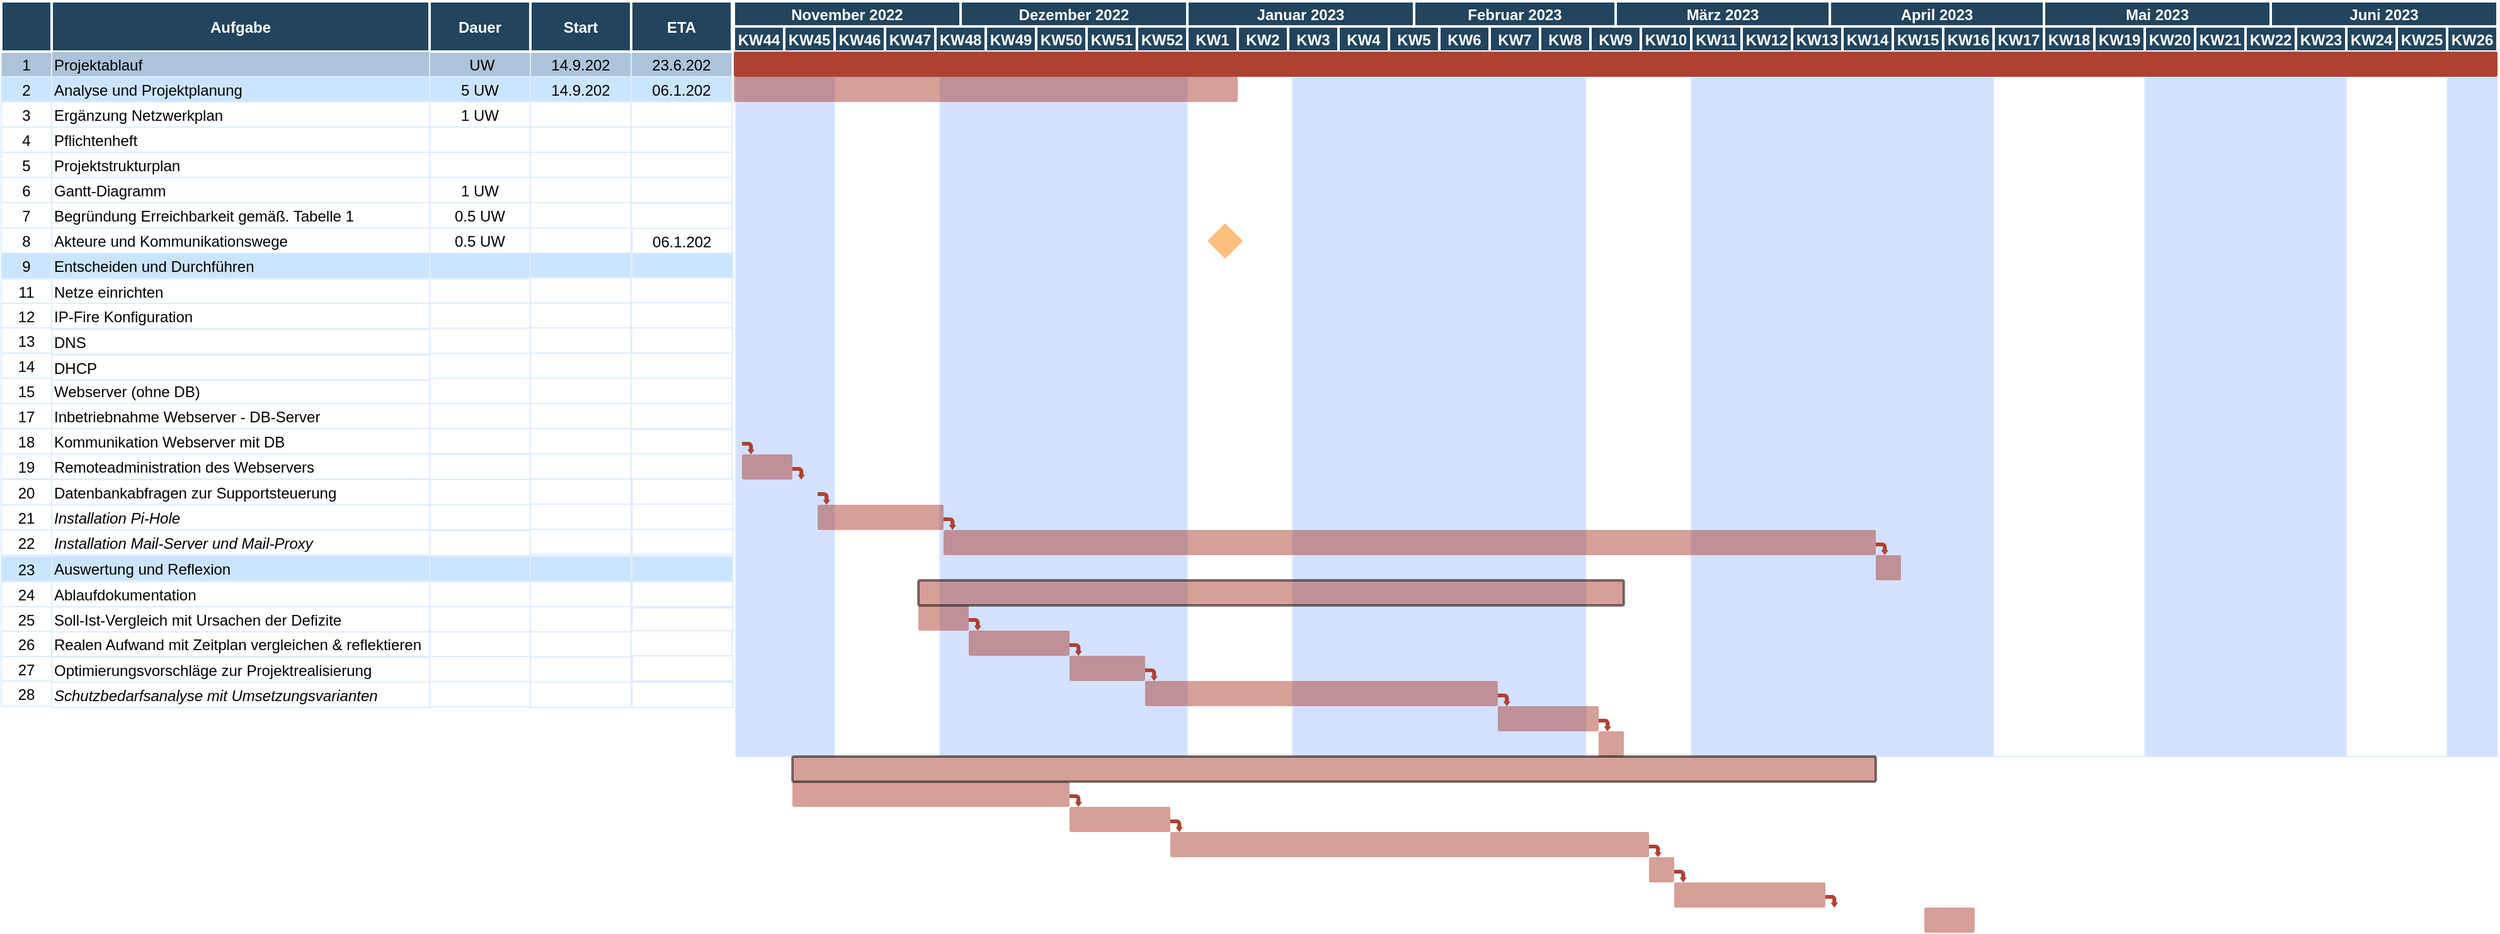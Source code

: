 <mxfile version="20.8.1" type="device"><diagram name="Page-1" id="8378b5f6-a2b2-b727-a746-972ab9d02e00"><mxGraphModel dx="903" dy="447" grid="1" gridSize="10" guides="1" tooltips="1" connect="0" arrows="1" fold="1" page="1" pageScale="1.5" pageWidth="1654" pageHeight="1169" background="none" math="0" shadow="0"><root><mxCell id="0"/><mxCell id="1" parent="0"/><mxCell id="nTNf6u4kwTVFO85k9VdG-494" value="" style="strokeColor=#DEEDFF" parent="1" vertex="1"><mxGeometry x="981.5" y="140" width="83.5" height="540" as="geometry"/></mxCell><mxCell id="nTNf6u4kwTVFO85k9VdG-495" value="" style="strokeColor=#DEEDFF;fillColor=#D4E1FF" parent="1" vertex="1"><mxGeometry x="1065" y="140" width="236.5" height="540" as="geometry"/></mxCell><mxCell id="nTNf6u4kwTVFO85k9VdG-498" value="" style="strokeColor=#DEEDFF" parent="1" vertex="1"><mxGeometry x="1298" y="140" width="83.5" height="540" as="geometry"/></mxCell><mxCell id="nTNf6u4kwTVFO85k9VdG-499" value="" style="strokeColor=#DEEDFF;fillColor=#D4E1FF" parent="1" vertex="1"><mxGeometry x="1381.5" y="140" width="240" height="540" as="geometry"/></mxCell><mxCell id="nTNf6u4kwTVFO85k9VdG-502" value="" style="strokeColor=#DEEDFF" parent="1" vertex="1"><mxGeometry x="1621.5" y="140" width="120" height="540" as="geometry"/></mxCell><mxCell id="nTNf6u4kwTVFO85k9VdG-503" value="" style="strokeColor=#DEEDFF;fillColor=#D4E1FF" parent="1" vertex="1"><mxGeometry x="1741.5" y="140" width="160" height="540" as="geometry"/></mxCell><mxCell id="nTNf6u4kwTVFO85k9VdG-504" value="" style="strokeColor=#DEEDFF" parent="1" vertex="1"><mxGeometry x="1901.5" y="140" width="80" height="540" as="geometry"/></mxCell><mxCell id="nTNf6u4kwTVFO85k9VdG-505" value="" style="strokeColor=#DEEDFF;fillColor=#D4E1FF" parent="1" vertex="1"><mxGeometry x="1981.5" y="140" width="40" height="540" as="geometry"/></mxCell><mxCell id="nTNf6u4kwTVFO85k9VdG-491" value="" style="strokeColor=#DEEDFF;fillColor=#D4E1FF" parent="1" vertex="1"><mxGeometry x="785" y="140" width="196.5" height="540" as="geometry"/></mxCell><mxCell id="198" value="" style="strokeColor=#DEEDFF;fillColor=#D4E1FF" parent="1" vertex="1"><mxGeometry x="623" y="140" width="78.5" height="540" as="geometry"/></mxCell><mxCell id="63" value="1" style="strokeColor=#DEEDFF;fillColor=#ADC3D9" parent="1" vertex="1"><mxGeometry x="40" y="120" width="40" height="20" as="geometry"/></mxCell><mxCell id="64" value="Projektablauf" style="align=left;strokeColor=#DEEDFF;fillColor=#ADC3D9" parent="1" vertex="1"><mxGeometry x="80" y="120" width="280" height="20" as="geometry"/></mxCell><mxCell id="65" value=" UW" style="strokeColor=#DEEDFF;fillColor=#ADC3D9" parent="1" vertex="1"><mxGeometry x="380.0" y="120" width="80.0" height="20" as="geometry"/></mxCell><mxCell id="66" value="14.9.202" style="strokeColor=#DEEDFF;fillColor=#ADC3D9" parent="1" vertex="1"><mxGeometry x="460.0" y="120" width="80.0" height="20" as="geometry"/></mxCell><mxCell id="67" value="23.6.202" style="strokeColor=#DEEDFF;fillColor=#ADC3D9" parent="1" vertex="1"><mxGeometry x="540.0" y="120.0" width="80.0" height="20" as="geometry"/></mxCell><mxCell id="69" value="2" style="strokeColor=#DEEDFF;fillColor=#CCE5FF" parent="1" vertex="1"><mxGeometry x="40.0" y="140.0" width="40" height="20" as="geometry"/></mxCell><mxCell id="71" value="5 UW" style="strokeColor=#DEEDFF;fillColor=#CCE5FF" parent="1" vertex="1"><mxGeometry x="380.0" y="140.0" width="80.0" height="20" as="geometry"/></mxCell><mxCell id="72" value="14.9.202" style="strokeColor=#DEEDFF;fillColor=#CCE5FF" parent="1" vertex="1"><mxGeometry x="460.0" y="140.0" width="80.0" height="20" as="geometry"/></mxCell><mxCell id="73" value="06.1.202" style="strokeColor=#DEEDFF;fillColor=#CCE5FF" parent="1" vertex="1"><mxGeometry x="540.0" y="140.0" width="80.0" height="20" as="geometry"/></mxCell><mxCell id="74" value="3" style="strokeColor=#DEEDFF" parent="1" vertex="1"><mxGeometry x="40.0" y="160.0" width="40" height="20" as="geometry"/></mxCell><mxCell id="76" value="1 UW" style="strokeColor=#DEEDFF" parent="1" vertex="1"><mxGeometry x="380.0" y="160.0" width="80.0" height="20" as="geometry"/></mxCell><mxCell id="77" value="" style="strokeColor=#DEEDFF" parent="1" vertex="1"><mxGeometry x="460.0" y="160.0" width="80.0" height="20" as="geometry"/></mxCell><mxCell id="78" value="" style="strokeColor=#DEEDFF" parent="1" vertex="1"><mxGeometry x="540.0" y="359.5" width="80.0" height="20" as="geometry"/></mxCell><mxCell id="79" value="4" style="strokeColor=#DEEDFF" parent="1" vertex="1"><mxGeometry x="40" y="180.0" width="40" height="20" as="geometry"/></mxCell><mxCell id="81" value="" style="strokeColor=#DEEDFF" parent="1" vertex="1"><mxGeometry x="380.0" y="180.0" width="80.0" height="20" as="geometry"/></mxCell><mxCell id="82" value="" style="strokeColor=#DEEDFF" parent="1" vertex="1"><mxGeometry x="460.0" y="180.0" width="80.0" height="20" as="geometry"/></mxCell><mxCell id="83" value="" style="strokeColor=#DEEDFF" parent="1" vertex="1"><mxGeometry x="540.0" y="379.5" width="80.0" height="20" as="geometry"/></mxCell><mxCell id="84" value="5" style="strokeColor=#DEEDFF" parent="1" vertex="1"><mxGeometry x="40.0" y="200.0" width="40" height="20" as="geometry"/></mxCell><mxCell id="86" value="" style="strokeColor=#DEEDFF" parent="1" vertex="1"><mxGeometry x="380.0" y="200.0" width="80.0" height="20" as="geometry"/></mxCell><mxCell id="89" value="6" style="strokeColor=#DEEDFF" parent="1" vertex="1"><mxGeometry x="40.0" y="220.0" width="40" height="20" as="geometry"/></mxCell><mxCell id="91" value="1 UW" style="strokeColor=#DEEDFF" parent="1" vertex="1"><mxGeometry x="380.0" y="220.0" width="80.0" height="20" as="geometry"/></mxCell><mxCell id="93" value="" style="strokeColor=#DEEDFF" parent="1" vertex="1"><mxGeometry x="540.0" y="399.5" width="80.0" height="20" as="geometry"/></mxCell><mxCell id="94" value="7" style="strokeColor=#DEEDFF" parent="1" vertex="1"><mxGeometry x="40.0" y="240.0" width="40" height="20" as="geometry"/></mxCell><mxCell id="96" value="0.5 UW" style="strokeColor=#DEEDFF" parent="1" vertex="1"><mxGeometry x="380.0" y="260.0" width="80.0" height="20" as="geometry"/></mxCell><mxCell id="97" value="" style="strokeColor=#DEEDFF" parent="1" vertex="1"><mxGeometry x="460.0" y="220.0" width="80.0" height="20" as="geometry"/></mxCell><mxCell id="98" value="" style="strokeColor=#DEEDFF" parent="1" vertex="1"><mxGeometry x="540.0" y="420.0" width="80.0" height="20" as="geometry"/></mxCell><mxCell id="99" value="8" style="strokeColor=#DEEDFF" parent="1" vertex="1"><mxGeometry x="40.0" y="260.0" width="40" height="20" as="geometry"/></mxCell><mxCell id="101" value="0.5 UW" style="strokeColor=#DEEDFF" parent="1" vertex="1"><mxGeometry x="380.0" y="240.0" width="80.0" height="20" as="geometry"/></mxCell><mxCell id="102" value="" style="strokeColor=#DEEDFF" parent="1" vertex="1"><mxGeometry x="460.0" y="260.0" width="80.0" height="20" as="geometry"/></mxCell><mxCell id="103" value="" style="strokeColor=#DEEDFF" parent="1" vertex="1"><mxGeometry x="540.0" y="439.5" width="80.0" height="20" as="geometry"/></mxCell><mxCell id="104" value="9" style="strokeColor=#DEEDFF;fillColor=#CCE5FF" parent="1" vertex="1"><mxGeometry x="40.0" y="280.0" width="40" height="20" as="geometry"/></mxCell><mxCell id="106" value="" style="strokeColor=#DEEDFF;fillColor=#CCE5FF" parent="1" vertex="1"><mxGeometry x="380.0" y="280.0" width="80.0" height="20" as="geometry"/></mxCell><mxCell id="114" value="11" style="strokeColor=#DEEDFF" parent="1" vertex="1"><mxGeometry x="40.0" y="300.5" width="40" height="20" as="geometry"/></mxCell><mxCell id="116" value="" style="strokeColor=#DEEDFF" parent="1" vertex="1"><mxGeometry x="540.0" y="299.75" width="80.0" height="20" as="geometry"/></mxCell><mxCell id="119" value="12" style="strokeColor=#DEEDFF" parent="1" vertex="1"><mxGeometry x="40.0" y="320.0" width="40" height="20" as="geometry"/></mxCell><mxCell id="121" value="" style="strokeColor=#DEEDFF" parent="1" vertex="1"><mxGeometry x="540.0" y="319.5" width="80.0" height="20" as="geometry"/></mxCell><mxCell id="124" value="13" style="strokeColor=#DEEDFF" parent="1" vertex="1"><mxGeometry x="40.0" y="339.5" width="40" height="20" as="geometry"/></mxCell><mxCell id="126" value="" style="strokeColor=#DEEDFF" parent="1" vertex="1"><mxGeometry x="540.37" y="339.5" width="80.0" height="20" as="geometry"/></mxCell><mxCell id="129" value="14" style="strokeColor=#DEEDFF" parent="1" vertex="1"><mxGeometry x="40.0" y="359.5" width="40" height="20" as="geometry"/></mxCell><mxCell id="134" value="15" style="strokeColor=#DEEDFF;fillColor=#FFFFFF" parent="1" vertex="1"><mxGeometry x="40.0" y="379.5" width="40" height="20" as="geometry"/></mxCell><mxCell id="135" value="Webserver (ohne DB)" style="align=left;strokeColor=#DEEDFF;fillColor=#FFFFFF" parent="1" vertex="1"><mxGeometry x="80" y="379.5" width="300" height="20" as="geometry"/></mxCell><mxCell id="140" value="Auswertung und Reflexion" style="align=left;strokeColor=#DEEDFF;fillColor=#CCE5FF;" parent="1" vertex="1"><mxGeometry x="80" y="520.5" width="300" height="20" as="geometry"/></mxCell><mxCell id="144" value="17" style="strokeColor=#DEEDFF" parent="1" vertex="1"><mxGeometry x="40" y="399.5" width="40" height="20" as="geometry"/></mxCell><mxCell id="145" value="Inbetriebnahme Webserver - DB-Server" style="align=left;strokeColor=#DEEDFF" parent="1" vertex="1"><mxGeometry x="80" y="399.5" width="300" height="20" as="geometry"/></mxCell><mxCell id="154" value="19" style="strokeColor=#DEEDFF" parent="1" vertex="1"><mxGeometry x="40.0" y="439.5" width="40" height="20" as="geometry"/></mxCell><mxCell id="155" value="Remoteadministration des Webservers" style="align=left;strokeColor=#DEEDFF" parent="1" vertex="1"><mxGeometry x="80" y="439.5" width="300" height="20" as="geometry"/></mxCell><mxCell id="159" value="20" style="strokeColor=#DEEDFF" parent="1" vertex="1"><mxGeometry x="40" y="460" width="40" height="20" as="geometry"/></mxCell><mxCell id="160" value="Datenbankabfragen zur Supportsteuerung" style="align=left;strokeColor=#DEEDFF" parent="1" vertex="1"><mxGeometry x="80" y="460" width="300" height="20" as="geometry"/></mxCell><mxCell id="164" value="21" style="strokeColor=#DEEDFF" parent="1" vertex="1"><mxGeometry x="40.0" y="480.0" width="40" height="20" as="geometry"/></mxCell><mxCell id="165" value="Installation Pi-Hole" style="align=left;strokeColor=#DEEDFF;fontStyle=2" parent="1" vertex="1"><mxGeometry x="80" y="480" width="300" height="20" as="geometry"/></mxCell><mxCell id="169" value="18" style="strokeColor=#DEEDFF" parent="1" vertex="1"><mxGeometry x="40.0" y="419.5" width="40" height="20" as="geometry"/></mxCell><mxCell id="170" value="Kommunikation Webserver mit DB" style="align=left;strokeColor=#DEEDFF" parent="1" vertex="1"><mxGeometry x="80" y="419.5" width="300" height="20" as="geometry"/></mxCell><mxCell id="197" value="" style="strokeColor=#DEEDFF" parent="1" vertex="1"><mxGeometry x="701.5" y="140" width="83.5" height="540" as="geometry"/></mxCell><mxCell id="2" value="Aufgabe" style="fillColor=#23445D;strokeColor=#FFFFFF;strokeWidth=2;fontColor=#FFFFFF;fontStyle=1" parent="1" vertex="1"><mxGeometry x="80" y="80" width="300" height="40" as="geometry"/></mxCell><mxCell id="3" value="" style="fillColor=#23445D;strokeColor=#FFFFFF;strokeWidth=2;fontColor=#FFFFFF;fontStyle=1" parent="1" vertex="1"><mxGeometry x="40" y="80" width="40" height="40" as="geometry"/></mxCell><mxCell id="4" value="November 2022" style="fillColor=#23445D;strokeColor=#FFFFFF;strokeWidth=2;fontColor=#FFFFFF;fontStyle=1" parent="1" vertex="1"><mxGeometry x="621.5" y="80" width="180" height="20" as="geometry"/></mxCell><mxCell id="12" value="Dauer" style="fillColor=#23445D;strokeColor=#FFFFFF;strokeWidth=2;fontColor=#FFFFFF;fontStyle=1" parent="1" vertex="1"><mxGeometry x="380" y="80" width="80" height="40" as="geometry"/></mxCell><mxCell id="13" value="Start" style="fillColor=#23445D;strokeColor=#FFFFFF;strokeWidth=2;fontColor=#FFFFFF;fontStyle=1" parent="1" vertex="1"><mxGeometry x="460.0" y="80.0" width="80.0" height="40.0" as="geometry"/></mxCell><mxCell id="14" value="ETA" style="fillColor=#23445D;strokeColor=#FFFFFF;strokeWidth=2;fontColor=#FFFFFF;fontStyle=1" parent="1" vertex="1"><mxGeometry x="540.0" y="80.0" width="80.0" height="40.0" as="geometry"/></mxCell><mxCell id="15" value="Dezember 2022" style="fillColor=#23445D;strokeColor=#FFFFFF;strokeWidth=2;fontColor=#FFFFFF;fontStyle=1" parent="1" vertex="1"><mxGeometry x="801.5" y="80.0" width="180" height="20" as="geometry"/></mxCell><mxCell id="23" value="Januar 2023" style="fillColor=#23445D;strokeColor=#FFFFFF;strokeWidth=2;fontColor=#FFFFFF;fontStyle=1" parent="1" vertex="1"><mxGeometry x="981.5" y="80.0" width="180" height="20" as="geometry"/></mxCell><mxCell id="31" value="März 2023" style="fillColor=#23445D;strokeColor=#FFFFFF;strokeWidth=2;fontColor=#FFFFFF;fontStyle=1" parent="1" vertex="1"><mxGeometry x="1321.5" y="80" width="170" height="20" as="geometry"/></mxCell><mxCell id="39" value="Februar 2023" style="fillColor=#23445D;strokeColor=#FFFFFF;strokeWidth=2;fontColor=#FFFFFF;fontStyle=1" parent="1" vertex="1"><mxGeometry x="1161.5" y="80" width="160" height="20" as="geometry"/></mxCell><mxCell id="47" value="April 2023" style="fillColor=#23445D;strokeColor=#FFFFFF;strokeWidth=2;fontColor=#FFFFFF;fontStyle=1" parent="1" vertex="1"><mxGeometry x="1491.5" y="80" width="170" height="20" as="geometry"/></mxCell><mxCell id="242" value="" style="shape=mxgraph.flowchart.process;fillColor=#AE4132;strokeColor=none;strokeWidth=2;opacity=50" parent="1" vertex="1"><mxGeometry x="621.5" y="140" width="400" height="20" as="geometry"/></mxCell><mxCell id="243" value="" style="shape=mxgraph.arrows.bent_right_arrow;fillColor=#AE4132;strokeColor=none;strokeWidth=2;direction=south" parent="1" vertex="1"><mxGeometry x="628.0" y="430.0" width="10.0" height="10.0" as="geometry"/></mxCell><mxCell id="245" value="" style="shape=mxgraph.flowchart.process;fillColor=#AE4132;strokeColor=none;strokeWidth=2;opacity=50" parent="1" vertex="1"><mxGeometry x="628.0" y="440.0" width="40.0" height="20.0" as="geometry"/></mxCell><mxCell id="246" value="" style="shape=mxgraph.flowchart.process;fillColor=#FF8000;strokeColor=none;strokeWidth=2;opacity=50;rotation=45;" parent="1" vertex="1"><mxGeometry x="1001.5" y="260.5" width="20.0" height="20.0" as="geometry"/></mxCell><mxCell id="247" value="" style="shape=mxgraph.flowchart.process;fillColor=#AE4132;strokeColor=none;strokeWidth=2;opacity=50" parent="1" vertex="1"><mxGeometry x="788.0" y="500.0" width="740.0" height="20.0" as="geometry"/></mxCell><mxCell id="248" value="" style="shape=mxgraph.flowchart.process;fillColor=#AE4132;strokeColor=none;strokeWidth=2;opacity=50" parent="1" vertex="1"><mxGeometry x="1528.0" y="520.0" width="20.0" height="20.0" as="geometry"/></mxCell><mxCell id="249" value="" style="shape=mxgraph.arrows.bent_right_arrow;fillColor=#AE4132;strokeColor=none;strokeWidth=2;direction=south" parent="1" vertex="1"><mxGeometry x="668.0" y="450.0" width="10.0" height="10.0" as="geometry"/></mxCell><mxCell id="250" value="" style="shape=mxgraph.arrows.bent_right_arrow;fillColor=#AE4132;strokeColor=none;strokeWidth=2;direction=south" parent="1" vertex="1"><mxGeometry x="688.0" y="470.0" width="10.0" height="10.0" as="geometry"/></mxCell><mxCell id="251" value="" style="shape=mxgraph.arrows.bent_right_arrow;fillColor=#AE4132;strokeColor=none;strokeWidth=2;direction=south" parent="1" vertex="1"><mxGeometry x="1528.0" y="510.0" width="10.0" height="10.0" as="geometry"/></mxCell><mxCell id="252" value="" style="shape=mxgraph.flowchart.process;fillColor=#AE4132;strokeColor=none;strokeWidth=2;opacity=50" parent="1" vertex="1"><mxGeometry x="688.0" y="480.0" width="100.0" height="20.0" as="geometry"/></mxCell><mxCell id="253" value="" style="shape=mxgraph.arrows.bent_right_arrow;fillColor=#AE4132;strokeColor=none;strokeWidth=2;direction=south" parent="1" vertex="1"><mxGeometry x="788.0" y="490.0" width="10.0" height="10.0" as="geometry"/></mxCell><mxCell id="255" value="" style="shape=mxgraph.flowchart.process;fillColor=#AE4132;strokeColor=none;strokeWidth=2;opacity=50" parent="1" vertex="1"><mxGeometry x="768" y="560.0" width="40" height="20.0" as="geometry"/></mxCell><mxCell id="256" value="" style="shape=mxgraph.flowchart.process;fillColor=#AE4132;strokeColor=#000000;strokeWidth=2;opacity=50" parent="1" vertex="1"><mxGeometry x="768" y="540.0" width="560" height="20.0" as="geometry"/></mxCell><mxCell id="257" value="" style="shape=mxgraph.flowchart.process;fillColor=#AE4132;strokeColor=none;strokeWidth=2;opacity=50" parent="1" vertex="1"><mxGeometry x="808.0" y="580.0" width="80.0" height="20.0" as="geometry"/></mxCell><mxCell id="258" value="" style="shape=mxgraph.flowchart.process;fillColor=#AE4132;strokeColor=none;strokeWidth=2;opacity=50" parent="1" vertex="1"><mxGeometry x="888.0" y="600.0" width="60.0" height="20.0" as="geometry"/></mxCell><mxCell id="259" value="" style="shape=mxgraph.flowchart.process;fillColor=#AE4132;strokeColor=none;strokeWidth=2;opacity=50" parent="1" vertex="1"><mxGeometry x="948.0" y="620.0" width="280.0" height="20.0" as="geometry"/></mxCell><mxCell id="260" value="" style="shape=mxgraph.flowchart.process;fillColor=#AE4132;strokeColor=none;strokeWidth=2;opacity=50" parent="1" vertex="1"><mxGeometry x="1228.0" y="640.0" width="80.0" height="20.0" as="geometry"/></mxCell><mxCell id="261" value="" style="shape=mxgraph.flowchart.process;fillColor=#AE4132;strokeColor=none;strokeWidth=2;opacity=50" parent="1" vertex="1"><mxGeometry x="1308.0" y="660.0" width="20.0" height="20.0" as="geometry"/></mxCell><mxCell id="262" value="" style="shape=mxgraph.flowchart.process;fillColor=#AE4132;strokeColor=none;strokeWidth=2;opacity=50" parent="1" vertex="1"><mxGeometry x="668.0" y="700.0" width="220.0" height="20.0" as="geometry"/></mxCell><mxCell id="263" value="" style="shape=mxgraph.flowchart.process;fillColor=#AE4132;strokeColor=none;strokeWidth=2;opacity=50" parent="1" vertex="1"><mxGeometry x="888.0" y="720.0" width="80.0" height="20.0" as="geometry"/></mxCell><mxCell id="264" value="" style="shape=mxgraph.flowchart.process;fillColor=#AE4132;strokeColor=none;strokeWidth=2;opacity=50" parent="1" vertex="1"><mxGeometry x="968.0" y="740.0" width="380.0" height="20.0" as="geometry"/></mxCell><mxCell id="265" value="" style="shape=mxgraph.flowchart.process;fillColor=#AE4132;strokeColor=none;strokeWidth=2;opacity=50" parent="1" vertex="1"><mxGeometry x="1348.0" y="760.0" width="20.0" height="20.0" as="geometry"/></mxCell><mxCell id="266" value="" style="shape=mxgraph.flowchart.process;fillColor=#AE4132;strokeColor=none;strokeWidth=2;opacity=50" parent="1" vertex="1"><mxGeometry x="1368.0" y="780.0" width="120.0" height="20.0" as="geometry"/></mxCell><mxCell id="267" value="" style="shape=mxgraph.flowchart.process;fillColor=#AE4132;strokeColor=none;strokeWidth=2;opacity=50" parent="1" vertex="1"><mxGeometry x="1566.5" y="800.0" width="40" height="20.0" as="geometry"/></mxCell><mxCell id="268" value="" style="shape=mxgraph.flowchart.process;fillColor=#AE4132;strokeColor=#000000;strokeWidth=2;opacity=50" parent="1" vertex="1"><mxGeometry x="668" y="680.0" width="860" height="20.0" as="geometry"/></mxCell><mxCell id="269" value="" style="shape=mxgraph.arrows.bent_right_arrow;fillColor=#AE4132;strokeColor=none;strokeWidth=2;direction=south" parent="1" vertex="1"><mxGeometry x="808.0" y="570.0" width="10.0" height="10.0" as="geometry"/></mxCell><mxCell id="270" value="" style="shape=mxgraph.arrows.bent_right_arrow;fillColor=#AE4132;strokeColor=none;strokeWidth=2;direction=south" parent="1" vertex="1"><mxGeometry x="888.0" y="590.0" width="10.0" height="10.0" as="geometry"/></mxCell><mxCell id="271" value="" style="shape=mxgraph.arrows.bent_right_arrow;fillColor=#AE4132;strokeColor=none;strokeWidth=2;direction=south" parent="1" vertex="1"><mxGeometry x="948" y="610.0" width="10.0" height="10.0" as="geometry"/></mxCell><mxCell id="272" value="" style="shape=mxgraph.arrows.bent_right_arrow;fillColor=#AE4132;strokeColor=none;strokeWidth=2;direction=south" parent="1" vertex="1"><mxGeometry x="1228" y="630.0" width="10.0" height="10.0" as="geometry"/></mxCell><mxCell id="273" value="" style="shape=mxgraph.arrows.bent_right_arrow;fillColor=#AE4132;strokeColor=none;strokeWidth=2;direction=south" parent="1" vertex="1"><mxGeometry x="1308" y="650.0" width="10.0" height="10.0" as="geometry"/></mxCell><mxCell id="274" value="" style="shape=mxgraph.arrows.bent_right_arrow;fillColor=#AE4132;strokeColor=none;strokeWidth=2;direction=south" parent="1" vertex="1"><mxGeometry x="888.0" y="710.0" width="10.0" height="10.0" as="geometry"/></mxCell><mxCell id="275" value="" style="shape=mxgraph.arrows.bent_right_arrow;fillColor=#AE4132;strokeColor=none;strokeWidth=2;direction=south" parent="1" vertex="1"><mxGeometry x="968.0" y="730.0" width="10.0" height="10.0" as="geometry"/></mxCell><mxCell id="276" value="" style="shape=mxgraph.arrows.bent_right_arrow;fillColor=#AE4132;strokeColor=none;strokeWidth=2;direction=south" parent="1" vertex="1"><mxGeometry x="1348.0" y="750.0" width="10.0" height="10.0" as="geometry"/></mxCell><mxCell id="277" value="" style="shape=mxgraph.arrows.bent_right_arrow;fillColor=#AE4132;strokeColor=none;strokeWidth=2;direction=south" parent="1" vertex="1"><mxGeometry x="1368" y="770.0" width="10.0" height="10.0" as="geometry"/></mxCell><mxCell id="278" value="" style="shape=mxgraph.arrows.bent_right_arrow;fillColor=#AE4132;strokeColor=none;strokeWidth=2;direction=south" parent="1" vertex="1"><mxGeometry x="1488.0" y="790.0" width="10.0" height="10.0" as="geometry"/></mxCell><mxCell id="nTNf6u4kwTVFO85k9VdG-284" value="Analyse und Projektplanung" style="align=left;strokeColor=#DEEDFF;fillColor=#CCE5FF" parent="1" vertex="1"><mxGeometry x="80" y="140" width="280" height="20" as="geometry"/></mxCell><mxCell id="nTNf6u4kwTVFO85k9VdG-287" value="Ergänzung Netzwerkplan" style="align=left;strokeColor=#DEEDFF" parent="1" vertex="1"><mxGeometry x="80" y="160" width="280" height="20" as="geometry"/></mxCell><mxCell id="nTNf6u4kwTVFO85k9VdG-288" value="Projektstrukturplan" style="align=left;strokeColor=#DEEDFF" parent="1" vertex="1"><mxGeometry x="80" y="200" width="280" height="20" as="geometry"/></mxCell><mxCell id="nTNf6u4kwTVFO85k9VdG-289" value="Gantt-Diagramm" style="align=left;strokeColor=#DEEDFF" parent="1" vertex="1"><mxGeometry x="80" y="220" width="280" height="20" as="geometry"/></mxCell><mxCell id="nTNf6u4kwTVFO85k9VdG-290" value="Pflichtenheft" style="align=left;strokeColor=#DEEDFF" parent="1" vertex="1"><mxGeometry x="80" y="180" width="280" height="20" as="geometry"/></mxCell><mxCell id="nTNf6u4kwTVFO85k9VdG-291" value="Begründung Erreichbarkeit gemäß. Tabelle 1" style="align=left;strokeColor=#DEEDFF" parent="1" vertex="1"><mxGeometry x="80" y="240" width="280" height="20" as="geometry"/></mxCell><mxCell id="nTNf6u4kwTVFO85k9VdG-292" value="Akteure und Kommunikationswege" style="align=left;strokeColor=#DEEDFF" parent="1" vertex="1"><mxGeometry x="80" y="260" width="280" height="20" as="geometry"/></mxCell><mxCell id="nTNf6u4kwTVFO85k9VdG-293" value="Entscheiden und Durchführen" style="align=left;strokeColor=#DEEDFF;fillColor=#CCE5FF" parent="1" vertex="1"><mxGeometry x="80" y="280" width="300" height="20" as="geometry"/></mxCell><mxCell id="nTNf6u4kwTVFO85k9VdG-320" value="" style="strokeColor=#DEEDFF;fillColor=#CCE5FF;" parent="1" vertex="1"><mxGeometry x="460" y="280" width="80" height="20" as="geometry"/></mxCell><mxCell id="nTNf6u4kwTVFO85k9VdG-321" value="" style="strokeColor=#DEEDFF" parent="1" vertex="1"><mxGeometry x="460.0" y="240.0" width="80.0" height="20" as="geometry"/></mxCell><mxCell id="nTNf6u4kwTVFO85k9VdG-324" value="" style="strokeColor=#DEEDFF" parent="1" vertex="1"><mxGeometry x="460.0" y="200.0" width="80.0" height="20" as="geometry"/></mxCell><mxCell id="nTNf6u4kwTVFO85k9VdG-327" value="Projektablauf" style="align=left;strokeColor=#DEEDFF;fillColor=#ADC3D9" parent="1" vertex="1"><mxGeometry x="80" y="120" width="280" height="20" as="geometry"/></mxCell><mxCell id="nTNf6u4kwTVFO85k9VdG-328" value="Analyse und Projektplanung" style="align=left;strokeColor=#DEEDFF;fillColor=#CCE5FF" parent="1" vertex="1"><mxGeometry x="80" y="140" width="280" height="20" as="geometry"/></mxCell><mxCell id="nTNf6u4kwTVFO85k9VdG-329" value="Ergänzung Netzwerkplan" style="align=left;strokeColor=#DEEDFF" parent="1" vertex="1"><mxGeometry x="80" y="160" width="280" height="20" as="geometry"/></mxCell><mxCell id="nTNf6u4kwTVFO85k9VdG-330" value="Pflichtenheft" style="align=left;strokeColor=#DEEDFF" parent="1" vertex="1"><mxGeometry x="80" y="180" width="280" height="20" as="geometry"/></mxCell><mxCell id="nTNf6u4kwTVFO85k9VdG-331" value="Projektstrukturplan" style="align=left;strokeColor=#DEEDFF" parent="1" vertex="1"><mxGeometry x="80" y="200" width="280" height="20" as="geometry"/></mxCell><mxCell id="nTNf6u4kwTVFO85k9VdG-332" value="Gantt-Diagramm" style="align=left;strokeColor=#DEEDFF" parent="1" vertex="1"><mxGeometry x="80" y="220" width="280" height="20" as="geometry"/></mxCell><mxCell id="nTNf6u4kwTVFO85k9VdG-333" value="Begründung Erreichbarkeit gemäß. Tabelle 1" style="align=left;strokeColor=#DEEDFF" parent="1" vertex="1"><mxGeometry x="80" y="240" width="280" height="20" as="geometry"/></mxCell><mxCell id="nTNf6u4kwTVFO85k9VdG-334" value="Akteure und Kommunikationswege" style="align=left;strokeColor=#DEEDFF" parent="1" vertex="1"><mxGeometry x="80" y="260" width="280" height="20" as="geometry"/></mxCell><mxCell id="nTNf6u4kwTVFO85k9VdG-335" value="Projektablauf" style="align=left;strokeColor=#DEEDFF;fillColor=#ADC3D9" parent="1" vertex="1"><mxGeometry x="80" y="120" width="300" height="20" as="geometry"/></mxCell><mxCell id="nTNf6u4kwTVFO85k9VdG-336" value="Analyse und Projektplanung" style="align=left;strokeColor=#DEEDFF;fillColor=#CCE5FF" parent="1" vertex="1"><mxGeometry x="80" y="140" width="300" height="20" as="geometry"/></mxCell><mxCell id="nTNf6u4kwTVFO85k9VdG-337" value="Ergänzung Netzwerkplan" style="align=left;strokeColor=#DEEDFF" parent="1" vertex="1"><mxGeometry x="80" y="160" width="300" height="20" as="geometry"/></mxCell><mxCell id="nTNf6u4kwTVFO85k9VdG-338" value="Pflichtenheft" style="align=left;strokeColor=#DEEDFF" parent="1" vertex="1"><mxGeometry x="80" y="180" width="300" height="20" as="geometry"/></mxCell><mxCell id="nTNf6u4kwTVFO85k9VdG-339" value="Projektstrukturplan" style="align=left;strokeColor=#DEEDFF" parent="1" vertex="1"><mxGeometry x="80" y="200" width="300" height="20" as="geometry"/></mxCell><mxCell id="nTNf6u4kwTVFO85k9VdG-340" value="Gantt-Diagramm" style="align=left;strokeColor=#DEEDFF" parent="1" vertex="1"><mxGeometry x="80" y="220" width="300" height="20" as="geometry"/></mxCell><mxCell id="nTNf6u4kwTVFO85k9VdG-341" value="Begründung Erreichbarkeit gemäß. Tabelle 1" style="align=left;strokeColor=#DEEDFF" parent="1" vertex="1"><mxGeometry x="80" y="240" width="300" height="20" as="geometry"/></mxCell><mxCell id="nTNf6u4kwTVFO85k9VdG-342" value="Akteure und Kommunikationswege" style="align=left;strokeColor=#DEEDFF" parent="1" vertex="1"><mxGeometry x="80" y="260" width="300" height="20" as="geometry"/></mxCell><mxCell id="nTNf6u4kwTVFO85k9VdG-344" value="Netze einrichten" style="align=left;strokeColor=#DEEDFF" parent="1" vertex="1"><mxGeometry x="80" y="300.5" width="300" height="20" as="geometry"/></mxCell><mxCell id="nTNf6u4kwTVFO85k9VdG-345" value="IP-Fire Konfiguration" style="align=left;strokeColor=#DEEDFF" parent="1" vertex="1"><mxGeometry x="80" y="320" width="300" height="20" as="geometry"/></mxCell><mxCell id="nTNf6u4kwTVFO85k9VdG-346" value="DNS" style="align=left;strokeColor=#DEEDFF" parent="1" vertex="1"><mxGeometry x="80" y="340.5" width="300" height="20" as="geometry"/></mxCell><mxCell id="nTNf6u4kwTVFO85k9VdG-347" value="DHCP" style="align=left;strokeColor=#DEEDFF" parent="1" vertex="1"><mxGeometry x="80" y="361" width="300" height="20" as="geometry"/></mxCell><mxCell id="nTNf6u4kwTVFO85k9VdG-348" value="22" style="strokeColor=#DEEDFF" parent="1" vertex="1"><mxGeometry x="40.0" y="500.0" width="40" height="20" as="geometry"/></mxCell><mxCell id="nTNf6u4kwTVFO85k9VdG-349" value="23" style="strokeColor=#DEEDFF;fillColor=#CCE5FF;" parent="1" vertex="1"><mxGeometry x="40.0" y="521.0" width="40" height="20" as="geometry"/></mxCell><mxCell id="nTNf6u4kwTVFO85k9VdG-350" value="24" style="strokeColor=#DEEDFF" parent="1" vertex="1"><mxGeometry x="40.0" y="541.0" width="40" height="20" as="geometry"/></mxCell><mxCell id="nTNf6u4kwTVFO85k9VdG-351" value="Installation Mail-Server und Mail-Proxy" style="align=left;strokeColor=#DEEDFF;fontStyle=2" parent="1" vertex="1"><mxGeometry x="80" y="500" width="300" height="20" as="geometry"/></mxCell><mxCell id="nTNf6u4kwTVFO85k9VdG-353" value="Optimierungsvorschläge zur Projektrealisierung" style="align=left;strokeColor=#DEEDFF" parent="1" vertex="1"><mxGeometry x="80" y="601" width="300" height="20" as="geometry"/></mxCell><mxCell id="nTNf6u4kwTVFO85k9VdG-354" value="Realen Aufwand mit Zeitplan vergleichen &amp; reflektieren" style="align=left;strokeColor=#DEEDFF" parent="1" vertex="1"><mxGeometry x="80" y="580.5" width="300" height="20" as="geometry"/></mxCell><mxCell id="nTNf6u4kwTVFO85k9VdG-355" value="Soll-Ist-Vergleich mit Ursachen der Defizite" style="align=left;strokeColor=#DEEDFF" parent="1" vertex="1"><mxGeometry x="80" y="561" width="300" height="20" as="geometry"/></mxCell><mxCell id="nTNf6u4kwTVFO85k9VdG-356" value="Ablaufdokumentation" style="align=left;strokeColor=#DEEDFF" parent="1" vertex="1"><mxGeometry x="80" y="541" width="300" height="20" as="geometry"/></mxCell><mxCell id="nTNf6u4kwTVFO85k9VdG-357" value="25" style="strokeColor=#DEEDFF" parent="1" vertex="1"><mxGeometry x="40.0" y="561.0" width="40" height="20" as="geometry"/></mxCell><mxCell id="nTNf6u4kwTVFO85k9VdG-358" value="26" style="strokeColor=#DEEDFF" parent="1" vertex="1"><mxGeometry x="40.0" y="580.5" width="40" height="20" as="geometry"/></mxCell><mxCell id="nTNf6u4kwTVFO85k9VdG-359" value="27" style="strokeColor=#DEEDFF" parent="1" vertex="1"><mxGeometry x="40.0" y="600.5" width="40" height="20" as="geometry"/></mxCell><mxCell id="nTNf6u4kwTVFO85k9VdG-360" value="28" style="strokeColor=#DEEDFF" parent="1" vertex="1"><mxGeometry x="40.0" y="620.0" width="40" height="20" as="geometry"/></mxCell><mxCell id="nTNf6u4kwTVFO85k9VdG-361" value="Schutzbedarfsanalyse mit Umsetzungsvarianten" style="align=left;strokeColor=#DEEDFF;fontStyle=2" parent="1" vertex="1"><mxGeometry x="80" y="621" width="300" height="20" as="geometry"/></mxCell><mxCell id="nTNf6u4kwTVFO85k9VdG-362" value="KW45" style="fillColor=#23445D;strokeColor=#FFFFFF;strokeWidth=2;fontColor=#FFFFFF;fontStyle=1" parent="1" vertex="1"><mxGeometry x="661.5" y="100.0" width="40" height="20" as="geometry"/></mxCell><mxCell id="nTNf6u4kwTVFO85k9VdG-363" value="KW46" style="fillColor=#23445D;strokeColor=#FFFFFF;strokeWidth=2;fontColor=#FFFFFF;fontStyle=1" parent="1" vertex="1"><mxGeometry x="701.5" y="100.0" width="40" height="20" as="geometry"/></mxCell><mxCell id="nTNf6u4kwTVFO85k9VdG-364" value="KW47" style="fillColor=#23445D;strokeColor=#FFFFFF;strokeWidth=2;fontColor=#FFFFFF;fontStyle=1" parent="1" vertex="1"><mxGeometry x="741.5" y="100.0" width="40" height="20" as="geometry"/></mxCell><mxCell id="nTNf6u4kwTVFO85k9VdG-365" value="KW51" style="fillColor=#23445D;strokeColor=#FFFFFF;strokeWidth=2;fontColor=#FFFFFF;fontStyle=1" parent="1" vertex="1"><mxGeometry x="901.5" y="100.0" width="40" height="20" as="geometry"/></mxCell><mxCell id="nTNf6u4kwTVFO85k9VdG-366" value="KW50" style="fillColor=#23445D;strokeColor=#FFFFFF;strokeWidth=2;fontColor=#FFFFFF;fontStyle=1" parent="1" vertex="1"><mxGeometry x="861.5" y="100.0" width="40" height="20" as="geometry"/></mxCell><mxCell id="nTNf6u4kwTVFO85k9VdG-367" value="KW49" style="fillColor=#23445D;strokeColor=#FFFFFF;strokeWidth=2;fontColor=#FFFFFF;fontStyle=1" parent="1" vertex="1"><mxGeometry x="821.5" y="100.0" width="40" height="20" as="geometry"/></mxCell><mxCell id="nTNf6u4kwTVFO85k9VdG-368" value="KW48" style="fillColor=#23445D;strokeColor=#FFFFFF;strokeWidth=2;fontColor=#FFFFFF;fontStyle=1" parent="1" vertex="1"><mxGeometry x="781.5" y="100.0" width="40" height="20" as="geometry"/></mxCell><mxCell id="nTNf6u4kwTVFO85k9VdG-369" value="KW52" style="fillColor=#23445D;strokeColor=#FFFFFF;strokeWidth=2;fontColor=#FFFFFF;fontStyle=1" parent="1" vertex="1"><mxGeometry x="941.5" y="100.0" width="40" height="20" as="geometry"/></mxCell><mxCell id="nTNf6u4kwTVFO85k9VdG-370" value="KW1" style="fillColor=#23445D;strokeColor=#FFFFFF;strokeWidth=2;fontColor=#FFFFFF;fontStyle=1" parent="1" vertex="1"><mxGeometry x="981.5" y="100.0" width="40" height="20" as="geometry"/></mxCell><mxCell id="nTNf6u4kwTVFO85k9VdG-371" value="KW2" style="fillColor=#23445D;strokeColor=#FFFFFF;strokeWidth=2;fontColor=#FFFFFF;fontStyle=1" parent="1" vertex="1"><mxGeometry x="1021.5" y="100.0" width="40" height="20" as="geometry"/></mxCell><mxCell id="nTNf6u4kwTVFO85k9VdG-372" value="KW3" style="fillColor=#23445D;strokeColor=#FFFFFF;strokeWidth=2;fontColor=#FFFFFF;fontStyle=1" parent="1" vertex="1"><mxGeometry x="1061.5" y="100.0" width="40" height="20" as="geometry"/></mxCell><mxCell id="nTNf6u4kwTVFO85k9VdG-373" value="KW4" style="fillColor=#23445D;strokeColor=#FFFFFF;strokeWidth=2;fontColor=#FFFFFF;fontStyle=1" parent="1" vertex="1"><mxGeometry x="1101.5" y="100.0" width="40" height="20" as="geometry"/></mxCell><mxCell id="nTNf6u4kwTVFO85k9VdG-374" value="KW5" style="fillColor=#23445D;strokeColor=#FFFFFF;strokeWidth=2;fontColor=#FFFFFF;fontStyle=1" parent="1" vertex="1"><mxGeometry x="1141.5" y="100.0" width="40" height="20" as="geometry"/></mxCell><mxCell id="nTNf6u4kwTVFO85k9VdG-375" value="KW6" style="fillColor=#23445D;strokeColor=#FFFFFF;strokeWidth=2;fontColor=#FFFFFF;fontStyle=1" parent="1" vertex="1"><mxGeometry x="1181.5" y="100.0" width="40" height="20" as="geometry"/></mxCell><mxCell id="nTNf6u4kwTVFO85k9VdG-376" value="KW7" style="fillColor=#23445D;strokeColor=#FFFFFF;strokeWidth=2;fontColor=#FFFFFF;fontStyle=1" parent="1" vertex="1"><mxGeometry x="1221.5" y="100.0" width="40" height="20" as="geometry"/></mxCell><mxCell id="nTNf6u4kwTVFO85k9VdG-377" value="KW8" style="fillColor=#23445D;strokeColor=#FFFFFF;strokeWidth=2;fontColor=#FFFFFF;fontStyle=1" parent="1" vertex="1"><mxGeometry x="1261.5" y="100.0" width="40" height="20" as="geometry"/></mxCell><mxCell id="nTNf6u4kwTVFO85k9VdG-378" value="KW9" style="fillColor=#23445D;strokeColor=#FFFFFF;strokeWidth=2;fontColor=#FFFFFF;fontStyle=1" parent="1" vertex="1"><mxGeometry x="1301.5" y="100.0" width="40" height="20" as="geometry"/></mxCell><mxCell id="nTNf6u4kwTVFO85k9VdG-379" value="KW11" style="fillColor=#23445D;strokeColor=#FFFFFF;strokeWidth=2;fontColor=#FFFFFF;fontStyle=1" parent="1" vertex="1"><mxGeometry x="1381.5" y="100.0" width="40" height="20" as="geometry"/></mxCell><mxCell id="nTNf6u4kwTVFO85k9VdG-380" value="KW10" style="fillColor=#23445D;strokeColor=#FFFFFF;strokeWidth=2;fontColor=#FFFFFF;fontStyle=1" parent="1" vertex="1"><mxGeometry x="1341.5" y="100.0" width="40" height="20" as="geometry"/></mxCell><mxCell id="nTNf6u4kwTVFO85k9VdG-381" value="KW12" style="fillColor=#23445D;strokeColor=#FFFFFF;strokeWidth=2;fontColor=#FFFFFF;fontStyle=1" parent="1" vertex="1"><mxGeometry x="1421.5" y="100.0" width="40" height="20" as="geometry"/></mxCell><mxCell id="nTNf6u4kwTVFO85k9VdG-382" value="KW13" style="fillColor=#23445D;strokeColor=#FFFFFF;strokeWidth=2;fontColor=#FFFFFF;fontStyle=1" parent="1" vertex="1"><mxGeometry x="1461.5" y="100.0" width="40" height="20" as="geometry"/></mxCell><mxCell id="nTNf6u4kwTVFO85k9VdG-383" value="KW14" style="fillColor=#23445D;strokeColor=#FFFFFF;strokeWidth=2;fontColor=#FFFFFF;fontStyle=1" parent="1" vertex="1"><mxGeometry x="1501.5" y="100.0" width="40" height="20" as="geometry"/></mxCell><mxCell id="nTNf6u4kwTVFO85k9VdG-384" value="KW15" style="fillColor=#23445D;strokeColor=#FFFFFF;strokeWidth=2;fontColor=#FFFFFF;fontStyle=1" parent="1" vertex="1"><mxGeometry x="1541.5" y="100.0" width="40" height="20" as="geometry"/></mxCell><mxCell id="nTNf6u4kwTVFO85k9VdG-385" value="KW16" style="fillColor=#23445D;strokeColor=#FFFFFF;strokeWidth=2;fontColor=#FFFFFF;fontStyle=1" parent="1" vertex="1"><mxGeometry x="1581.5" y="100.0" width="40" height="20" as="geometry"/></mxCell><mxCell id="nTNf6u4kwTVFO85k9VdG-386" value="KW17" style="fillColor=#23445D;strokeColor=#FFFFFF;strokeWidth=2;fontColor=#FFFFFF;fontStyle=1" parent="1" vertex="1"><mxGeometry x="1621.5" y="100.0" width="40" height="20" as="geometry"/></mxCell><mxCell id="nTNf6u4kwTVFO85k9VdG-387" value="Mai 2023" style="fillColor=#23445D;strokeColor=#FFFFFF;strokeWidth=2;fontColor=#FFFFFF;fontStyle=1" parent="1" vertex="1"><mxGeometry x="1661.5" y="80" width="180" height="20" as="geometry"/></mxCell><mxCell id="nTNf6u4kwTVFO85k9VdG-388" value="Juni 2023" style="fillColor=#23445D;strokeColor=#FFFFFF;strokeWidth=2;fontColor=#FFFFFF;fontStyle=1" parent="1" vertex="1"><mxGeometry x="1841.5" y="80" width="180" height="20" as="geometry"/></mxCell><mxCell id="nTNf6u4kwTVFO85k9VdG-389" value="KW18" style="fillColor=#23445D;strokeColor=#FFFFFF;strokeWidth=2;fontColor=#FFFFFF;fontStyle=1" parent="1" vertex="1"><mxGeometry x="1661.5" y="100.0" width="40" height="20" as="geometry"/></mxCell><mxCell id="nTNf6u4kwTVFO85k9VdG-390" value="KW19" style="fillColor=#23445D;strokeColor=#FFFFFF;strokeWidth=2;fontColor=#FFFFFF;fontStyle=1" parent="1" vertex="1"><mxGeometry x="1701.5" y="100.0" width="40" height="20" as="geometry"/></mxCell><mxCell id="nTNf6u4kwTVFO85k9VdG-391" value="KW20" style="fillColor=#23445D;strokeColor=#FFFFFF;strokeWidth=2;fontColor=#FFFFFF;fontStyle=1" parent="1" vertex="1"><mxGeometry x="1741.5" y="100.0" width="40" height="20" as="geometry"/></mxCell><mxCell id="nTNf6u4kwTVFO85k9VdG-392" value="KW21" style="fillColor=#23445D;strokeColor=#FFFFFF;strokeWidth=2;fontColor=#FFFFFF;fontStyle=1" parent="1" vertex="1"><mxGeometry x="1781.5" y="100.0" width="40" height="20" as="geometry"/></mxCell><mxCell id="nTNf6u4kwTVFO85k9VdG-393" value="KW22" style="fillColor=#23445D;strokeColor=#FFFFFF;strokeWidth=2;fontColor=#FFFFFF;fontStyle=1" parent="1" vertex="1"><mxGeometry x="1821.5" y="100.0" width="40" height="20" as="geometry"/></mxCell><mxCell id="nTNf6u4kwTVFO85k9VdG-394" value="KW23" style="fillColor=#23445D;strokeColor=#FFFFFF;strokeWidth=2;fontColor=#FFFFFF;fontStyle=1" parent="1" vertex="1"><mxGeometry x="1861.5" y="100.0" width="40" height="20" as="geometry"/></mxCell><mxCell id="nTNf6u4kwTVFO85k9VdG-395" value="KW24" style="fillColor=#23445D;strokeColor=#FFFFFF;strokeWidth=2;fontColor=#FFFFFF;fontStyle=1" parent="1" vertex="1"><mxGeometry x="1901.5" y="100.0" width="40" height="20" as="geometry"/></mxCell><mxCell id="nTNf6u4kwTVFO85k9VdG-396" value="KW25" style="fillColor=#23445D;strokeColor=#FFFFFF;strokeWidth=2;fontColor=#FFFFFF;fontStyle=1" parent="1" vertex="1"><mxGeometry x="1941.5" y="100.0" width="40" height="20" as="geometry"/></mxCell><mxCell id="nTNf6u4kwTVFO85k9VdG-397" value="KW26" style="fillColor=#23445D;strokeColor=#FFFFFF;strokeWidth=2;fontColor=#FFFFFF;fontStyle=1" parent="1" vertex="1"><mxGeometry x="1981.5" y="100.0" width="40" height="20" as="geometry"/></mxCell><mxCell id="nTNf6u4kwTVFO85k9VdG-398" value="" style="strokeColor=#DEEDFF" parent="1" vertex="1"><mxGeometry x="540.75" y="459.5" width="80.0" height="20" as="geometry"/></mxCell><mxCell id="nTNf6u4kwTVFO85k9VdG-399" value="" style="strokeColor=#DEEDFF" parent="1" vertex="1"><mxGeometry x="540.75" y="479.5" width="80.0" height="20" as="geometry"/></mxCell><mxCell id="nTNf6u4kwTVFO85k9VdG-400" value="" style="strokeColor=#DEEDFF" parent="1" vertex="1"><mxGeometry x="540.75" y="499.5" width="80.0" height="20" as="geometry"/></mxCell><mxCell id="nTNf6u4kwTVFO85k9VdG-401" value="" style="strokeColor=#DEEDFF;fillColor=#CCE5FF;" parent="1" vertex="1"><mxGeometry x="540.75" y="521.0" width="80.0" height="20" as="geometry"/></mxCell><mxCell id="nTNf6u4kwTVFO85k9VdG-402" value="" style="strokeColor=#DEEDFF" parent="1" vertex="1"><mxGeometry x="540.75" y="541.0" width="80.0" height="20" as="geometry"/></mxCell><mxCell id="nTNf6u4kwTVFO85k9VdG-403" value="" style="strokeColor=#DEEDFF" parent="1" vertex="1"><mxGeometry x="540.75" y="562.0" width="80.0" height="20" as="geometry"/></mxCell><mxCell id="nTNf6u4kwTVFO85k9VdG-404" value="" style="strokeColor=#DEEDFF" parent="1" vertex="1"><mxGeometry x="540.0" y="580" width="80.0" height="20" as="geometry"/></mxCell><mxCell id="nTNf6u4kwTVFO85k9VdG-405" value="" style="strokeColor=#DEEDFF" parent="1" vertex="1"><mxGeometry x="540.75" y="600.0" width="80.0" height="20" as="geometry"/></mxCell><mxCell id="nTNf6u4kwTVFO85k9VdG-406" value="" style="strokeColor=#DEEDFF" parent="1" vertex="1"><mxGeometry x="540.75" y="621.0" width="80.0" height="20" as="geometry"/></mxCell><mxCell id="nTNf6u4kwTVFO85k9VdG-410" value="KW45" style="fillColor=#23445D;strokeColor=#FFFFFF;strokeWidth=2;fontColor=#FFFFFF;fontStyle=1" parent="1" vertex="1"><mxGeometry x="661.5" y="100.0" width="40" height="20" as="geometry"/></mxCell><mxCell id="nTNf6u4kwTVFO85k9VdG-411" value="KW46" style="fillColor=#23445D;strokeColor=#FFFFFF;strokeWidth=2;fontColor=#FFFFFF;fontStyle=1" parent="1" vertex="1"><mxGeometry x="701.5" y="100.0" width="40" height="20" as="geometry"/></mxCell><mxCell id="nTNf6u4kwTVFO85k9VdG-412" value="KW47" style="fillColor=#23445D;strokeColor=#FFFFFF;strokeWidth=2;fontColor=#FFFFFF;fontStyle=1" parent="1" vertex="1"><mxGeometry x="741.5" y="100.0" width="40" height="20" as="geometry"/></mxCell><mxCell id="nTNf6u4kwTVFO85k9VdG-413" value="KW48" style="fillColor=#23445D;strokeColor=#FFFFFF;strokeWidth=2;fontColor=#FFFFFF;fontStyle=1" parent="1" vertex="1"><mxGeometry x="781.5" y="100.0" width="40" height="20" as="geometry"/></mxCell><mxCell id="nTNf6u4kwTVFO85k9VdG-414" value="KW49" style="fillColor=#23445D;strokeColor=#FFFFFF;strokeWidth=2;fontColor=#FFFFFF;fontStyle=1" parent="1" vertex="1"><mxGeometry x="821.5" y="100.0" width="40" height="20" as="geometry"/></mxCell><mxCell id="nTNf6u4kwTVFO85k9VdG-415" value="KW50" style="fillColor=#23445D;strokeColor=#FFFFFF;strokeWidth=2;fontColor=#FFFFFF;fontStyle=1" parent="1" vertex="1"><mxGeometry x="861.5" y="100.0" width="40" height="20" as="geometry"/></mxCell><mxCell id="nTNf6u4kwTVFO85k9VdG-416" value="KW51" style="fillColor=#23445D;strokeColor=#FFFFFF;strokeWidth=2;fontColor=#FFFFFF;fontStyle=1" parent="1" vertex="1"><mxGeometry x="901.5" y="100.0" width="40" height="20" as="geometry"/></mxCell><mxCell id="nTNf6u4kwTVFO85k9VdG-417" value="KW52" style="fillColor=#23445D;strokeColor=#FFFFFF;strokeWidth=2;fontColor=#FFFFFF;fontStyle=1" parent="1" vertex="1"><mxGeometry x="941.5" y="100.0" width="40" height="20" as="geometry"/></mxCell><mxCell id="nTNf6u4kwTVFO85k9VdG-418" value="KW1" style="fillColor=#23445D;strokeColor=#FFFFFF;strokeWidth=2;fontColor=#FFFFFF;fontStyle=1" parent="1" vertex="1"><mxGeometry x="981.5" y="100.0" width="40" height="20" as="geometry"/></mxCell><mxCell id="nTNf6u4kwTVFO85k9VdG-419" value="KW2" style="fillColor=#23445D;strokeColor=#FFFFFF;strokeWidth=2;fontColor=#FFFFFF;fontStyle=1" parent="1" vertex="1"><mxGeometry x="1021.5" y="100.0" width="40" height="20" as="geometry"/></mxCell><mxCell id="nTNf6u4kwTVFO85k9VdG-420" value="KW3" style="fillColor=#23445D;strokeColor=#FFFFFF;strokeWidth=2;fontColor=#FFFFFF;fontStyle=1" parent="1" vertex="1"><mxGeometry x="1061.5" y="100.0" width="40" height="20" as="geometry"/></mxCell><mxCell id="nTNf6u4kwTVFO85k9VdG-421" value="KW4" style="fillColor=#23445D;strokeColor=#FFFFFF;strokeWidth=2;fontColor=#FFFFFF;fontStyle=1" parent="1" vertex="1"><mxGeometry x="1101.5" y="100.0" width="40" height="20" as="geometry"/></mxCell><mxCell id="nTNf6u4kwTVFO85k9VdG-422" value="KW5" style="fillColor=#23445D;strokeColor=#FFFFFF;strokeWidth=2;fontColor=#FFFFFF;fontStyle=1" parent="1" vertex="1"><mxGeometry x="1141.5" y="100.0" width="40" height="20" as="geometry"/></mxCell><mxCell id="nTNf6u4kwTVFO85k9VdG-423" value="KW6" style="fillColor=#23445D;strokeColor=#FFFFFF;strokeWidth=2;fontColor=#FFFFFF;fontStyle=1" parent="1" vertex="1"><mxGeometry x="1181.5" y="100.0" width="40" height="20" as="geometry"/></mxCell><mxCell id="nTNf6u4kwTVFO85k9VdG-424" value="KW7" style="fillColor=#23445D;strokeColor=#FFFFFF;strokeWidth=2;fontColor=#FFFFFF;fontStyle=1" parent="1" vertex="1"><mxGeometry x="1221.5" y="100.0" width="40" height="20" as="geometry"/></mxCell><mxCell id="nTNf6u4kwTVFO85k9VdG-425" value="KW8" style="fillColor=#23445D;strokeColor=#FFFFFF;strokeWidth=2;fontColor=#FFFFFF;fontStyle=1" parent="1" vertex="1"><mxGeometry x="1261.5" y="100.0" width="40" height="20" as="geometry"/></mxCell><mxCell id="nTNf6u4kwTVFO85k9VdG-426" value="KW9" style="fillColor=#23445D;strokeColor=#FFFFFF;strokeWidth=2;fontColor=#FFFFFF;fontStyle=1" parent="1" vertex="1"><mxGeometry x="1301.5" y="100.0" width="40" height="20" as="geometry"/></mxCell><mxCell id="nTNf6u4kwTVFO85k9VdG-427" value="KW10" style="fillColor=#23445D;strokeColor=#FFFFFF;strokeWidth=2;fontColor=#FFFFFF;fontStyle=1" parent="1" vertex="1"><mxGeometry x="1341.5" y="100.0" width="40" height="20" as="geometry"/></mxCell><mxCell id="5" value="KW44" style="fillColor=#23445D;strokeColor=#FFFFFF;strokeWidth=2;fontColor=#FFFFFF;fontStyle=1" parent="1" vertex="1"><mxGeometry x="621.5" y="100.0" width="40" height="20" as="geometry"/></mxCell><mxCell id="254" value="" style="shape=mxgraph.flowchart.process;fillColor=#AE4132;strokeColor=none;strokeWidth=2;opacity=100;gradientColor=none;" parent="1" vertex="1"><mxGeometry x="621.5" y="120" width="1400" height="20" as="geometry"/></mxCell><mxCell id="nTNf6u4kwTVFO85k9VdG-508" value="" style="strokeColor=#DEEDFF" parent="1" vertex="1"><mxGeometry x="380.0" y="359.5" width="80.0" height="20" as="geometry"/></mxCell><mxCell id="nTNf6u4kwTVFO85k9VdG-509" value="" style="strokeColor=#DEEDFF" parent="1" vertex="1"><mxGeometry x="380.0" y="379.5" width="80.0" height="20" as="geometry"/></mxCell><mxCell id="nTNf6u4kwTVFO85k9VdG-511" value="" style="strokeColor=#DEEDFF" parent="1" vertex="1"><mxGeometry x="380.0" y="399.5" width="80.0" height="20" as="geometry"/></mxCell><mxCell id="nTNf6u4kwTVFO85k9VdG-512" value="" style="strokeColor=#DEEDFF" parent="1" vertex="1"><mxGeometry x="380.0" y="419.5" width="80.0" height="20" as="geometry"/></mxCell><mxCell id="nTNf6u4kwTVFO85k9VdG-513" value="" style="strokeColor=#DEEDFF" parent="1" vertex="1"><mxGeometry x="380.0" y="440.0" width="80.0" height="20" as="geometry"/></mxCell><mxCell id="nTNf6u4kwTVFO85k9VdG-515" value="" style="strokeColor=#DEEDFF" parent="1" vertex="1"><mxGeometry x="380.0" y="300.5" width="80.0" height="20" as="geometry"/></mxCell><mxCell id="nTNf6u4kwTVFO85k9VdG-516" value="" style="strokeColor=#DEEDFF" parent="1" vertex="1"><mxGeometry x="380.0" y="319.75" width="80.0" height="20" as="geometry"/></mxCell><mxCell id="nTNf6u4kwTVFO85k9VdG-517" value="" style="strokeColor=#DEEDFF" parent="1" vertex="1"><mxGeometry x="380.0" y="339.75" width="80.0" height="20" as="geometry"/></mxCell><mxCell id="nTNf6u4kwTVFO85k9VdG-518" value="" style="strokeColor=#DEEDFF" parent="1" vertex="1"><mxGeometry x="380.0" y="460" width="80.0" height="20" as="geometry"/></mxCell><mxCell id="nTNf6u4kwTVFO85k9VdG-519" value="" style="strokeColor=#DEEDFF" parent="1" vertex="1"><mxGeometry x="380.0" y="480.0" width="80.0" height="20" as="geometry"/></mxCell><mxCell id="nTNf6u4kwTVFO85k9VdG-520" value="" style="strokeColor=#DEEDFF" parent="1" vertex="1"><mxGeometry x="380.0" y="500.5" width="80.0" height="20" as="geometry"/></mxCell><mxCell id="nTNf6u4kwTVFO85k9VdG-521" value="" style="strokeColor=#DEEDFF;fillColor=#CCE5FF;" parent="1" vertex="1"><mxGeometry x="380.0" y="521.0" width="80.0" height="20" as="geometry"/></mxCell><mxCell id="nTNf6u4kwTVFO85k9VdG-522" value="" style="strokeColor=#DEEDFF" parent="1" vertex="1"><mxGeometry x="380.0" y="541.0" width="80.0" height="20" as="geometry"/></mxCell><mxCell id="nTNf6u4kwTVFO85k9VdG-523" value="" style="strokeColor=#DEEDFF" parent="1" vertex="1"><mxGeometry x="380.0" y="561.0" width="80.0" height="20" as="geometry"/></mxCell><mxCell id="nTNf6u4kwTVFO85k9VdG-524" value="" style="strokeColor=#DEEDFF" parent="1" vertex="1"><mxGeometry x="380.0" y="581" width="80.0" height="20" as="geometry"/></mxCell><mxCell id="nTNf6u4kwTVFO85k9VdG-525" value="" style="strokeColor=#DEEDFF" parent="1" vertex="1"><mxGeometry x="380.0" y="600.5" width="80.0" height="20" as="geometry"/></mxCell><mxCell id="nTNf6u4kwTVFO85k9VdG-526" value="" style="strokeColor=#DEEDFF" parent="1" vertex="1"><mxGeometry x="380.0" y="620.5" width="80.0" height="20" as="geometry"/></mxCell><mxCell id="nTNf6u4kwTVFO85k9VdG-546" value="" style="strokeColor=#DEEDFF" parent="1" vertex="1"><mxGeometry x="460.0" y="359.5" width="80.0" height="20" as="geometry"/></mxCell><mxCell id="nTNf6u4kwTVFO85k9VdG-547" value="" style="strokeColor=#DEEDFF" parent="1" vertex="1"><mxGeometry x="460.0" y="379.5" width="80.0" height="20" as="geometry"/></mxCell><mxCell id="nTNf6u4kwTVFO85k9VdG-549" value="" style="strokeColor=#DEEDFF" parent="1" vertex="1"><mxGeometry x="460.0" y="399.5" width="80.0" height="20" as="geometry"/></mxCell><mxCell id="nTNf6u4kwTVFO85k9VdG-550" value="" style="strokeColor=#DEEDFF" parent="1" vertex="1"><mxGeometry x="460.0" y="419.5" width="80.0" height="20" as="geometry"/></mxCell><mxCell id="nTNf6u4kwTVFO85k9VdG-551" value="" style="strokeColor=#DEEDFF" parent="1" vertex="1"><mxGeometry x="460.0" y="439.5" width="80.0" height="20" as="geometry"/></mxCell><mxCell id="nTNf6u4kwTVFO85k9VdG-552" value="" style="strokeColor=#DEEDFF" parent="1" vertex="1"><mxGeometry x="460.0" y="299.75" width="80.0" height="20" as="geometry"/></mxCell><mxCell id="nTNf6u4kwTVFO85k9VdG-553" value="" style="strokeColor=#DEEDFF" parent="1" vertex="1"><mxGeometry x="460.0" y="319.75" width="80.0" height="20" as="geometry"/></mxCell><mxCell id="nTNf6u4kwTVFO85k9VdG-554" value="" style="strokeColor=#DEEDFF" parent="1" vertex="1"><mxGeometry x="460.0" y="339.5" width="80.0" height="20" as="geometry"/></mxCell><mxCell id="nTNf6u4kwTVFO85k9VdG-555" value="" style="strokeColor=#DEEDFF" parent="1" vertex="1"><mxGeometry x="460.0" y="459.5" width="80.0" height="20" as="geometry"/></mxCell><mxCell id="nTNf6u4kwTVFO85k9VdG-556" value="" style="strokeColor=#DEEDFF" parent="1" vertex="1"><mxGeometry x="460.0" y="479.5" width="80.0" height="20" as="geometry"/></mxCell><mxCell id="nTNf6u4kwTVFO85k9VdG-557" value="" style="strokeColor=#DEEDFF" parent="1" vertex="1"><mxGeometry x="460.0" y="499.5" width="80.0" height="20" as="geometry"/></mxCell><mxCell id="nTNf6u4kwTVFO85k9VdG-558" value="" style="strokeColor=#DEEDFF;fillColor=#CCE5FF;" parent="1" vertex="1"><mxGeometry x="460.0" y="521.0" width="80.0" height="20" as="geometry"/></mxCell><mxCell id="nTNf6u4kwTVFO85k9VdG-559" value="" style="strokeColor=#DEEDFF" parent="1" vertex="1"><mxGeometry x="460.0" y="541.0" width="80.0" height="20" as="geometry"/></mxCell><mxCell id="nTNf6u4kwTVFO85k9VdG-560" value="" style="strokeColor=#DEEDFF" parent="1" vertex="1"><mxGeometry x="460" y="561" width="80" height="21" as="geometry"/></mxCell><mxCell id="nTNf6u4kwTVFO85k9VdG-561" value="" style="strokeColor=#DEEDFF" parent="1" vertex="1"><mxGeometry x="460.0" y="581" width="80.0" height="20" as="geometry"/></mxCell><mxCell id="nTNf6u4kwTVFO85k9VdG-562" value="" style="strokeColor=#DEEDFF" parent="1" vertex="1"><mxGeometry x="460.0" y="601.0" width="80.0" height="20" as="geometry"/></mxCell><mxCell id="nTNf6u4kwTVFO85k9VdG-563" value="" style="strokeColor=#DEEDFF" parent="1" vertex="1"><mxGeometry x="460.0" y="621.0" width="80.0" height="20" as="geometry"/></mxCell><mxCell id="uQDx6t7A3adyfwnijFOH-278" value="" style="strokeColor=#DEEDFF" parent="1" vertex="1"><mxGeometry x="540.0" y="180.0" width="80.0" height="20" as="geometry"/></mxCell><mxCell id="uQDx6t7A3adyfwnijFOH-279" value="" style="strokeColor=#DEEDFF" parent="1" vertex="1"><mxGeometry x="540.0" y="160.0" width="80.0" height="20" as="geometry"/></mxCell><mxCell id="uQDx6t7A3adyfwnijFOH-280" value="" style="strokeColor=#DEEDFF" parent="1" vertex="1"><mxGeometry x="540.0" y="200.0" width="80.0" height="20" as="geometry"/></mxCell><mxCell id="uQDx6t7A3adyfwnijFOH-281" value="" style="strokeColor=#DEEDFF" parent="1" vertex="1"><mxGeometry x="540.0" y="220.0" width="80.0" height="20" as="geometry"/></mxCell><mxCell id="uQDx6t7A3adyfwnijFOH-282" value="" style="strokeColor=#DEEDFF" parent="1" vertex="1"><mxGeometry x="540" y="240.5" width="80" height="20" as="geometry"/></mxCell><mxCell id="uQDx6t7A3adyfwnijFOH-283" value="06.1.202" style="strokeColor=#DEEDFF" parent="1" vertex="1"><mxGeometry x="540.75" y="260.5" width="79.25" height="20" as="geometry"/></mxCell><mxCell id="uQDx6t7A3adyfwnijFOH-284" value="" style="strokeColor=#DEEDFF;fillColor=#CCE5FF;" parent="1" vertex="1"><mxGeometry x="540.75" y="280" width="80" height="19.5" as="geometry"/></mxCell></root></mxGraphModel></diagram></mxfile>